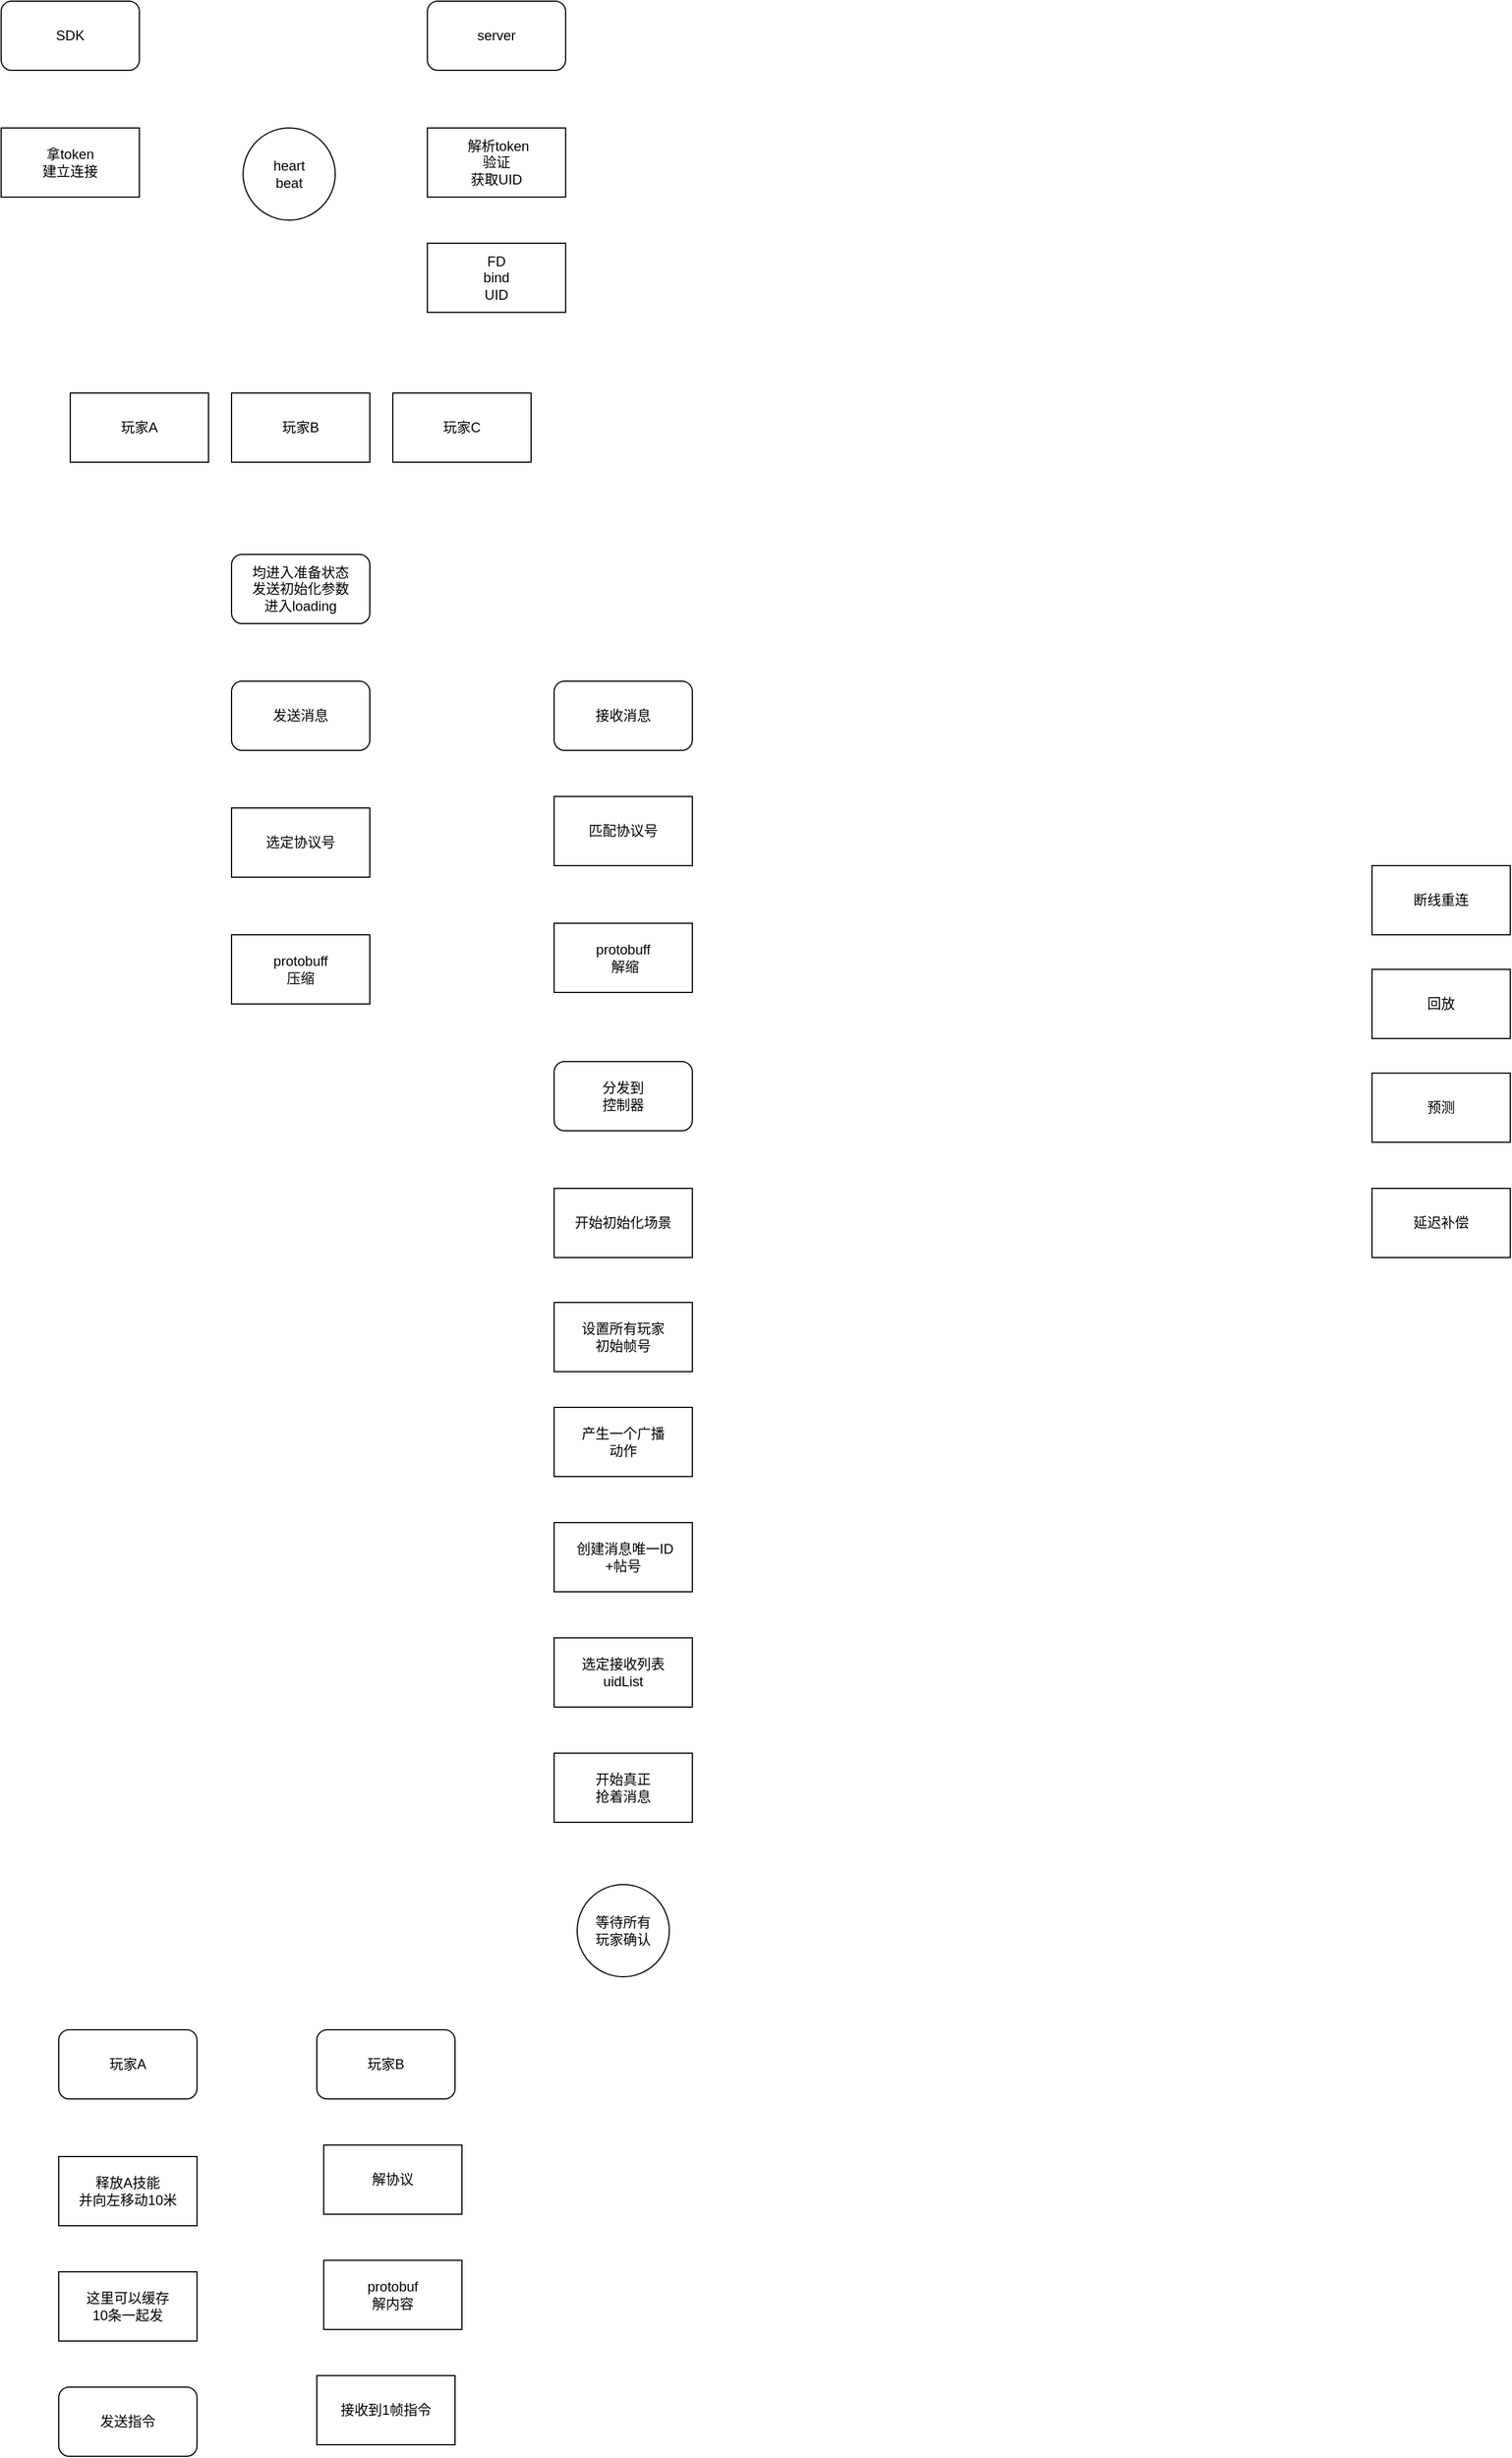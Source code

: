 <mxfile version="14.4.8" type="github">
  <diagram id="cTCjcHN-rwVxs7hEuexl" name="Page-1">
    <mxGraphModel dx="1426" dy="704" grid="1" gridSize="10" guides="1" tooltips="1" connect="1" arrows="1" fold="1" page="1" pageScale="1" pageWidth="827" pageHeight="1169" math="0" shadow="0">
      <root>
        <mxCell id="0" />
        <mxCell id="1" parent="0" />
        <mxCell id="lB1xqUMFaD_04WnO8Ldx-1" value="SDK" style="rounded=1;whiteSpace=wrap;html=1;" vertex="1" parent="1">
          <mxGeometry x="20" y="40" width="120" height="60" as="geometry" />
        </mxCell>
        <mxCell id="lB1xqUMFaD_04WnO8Ldx-2" value="拿token&lt;br&gt;建立连接" style="rounded=0;whiteSpace=wrap;html=1;" vertex="1" parent="1">
          <mxGeometry x="20" y="150" width="120" height="60" as="geometry" />
        </mxCell>
        <mxCell id="lB1xqUMFaD_04WnO8Ldx-3" value="server" style="rounded=1;whiteSpace=wrap;html=1;" vertex="1" parent="1">
          <mxGeometry x="390" y="40" width="120" height="60" as="geometry" />
        </mxCell>
        <mxCell id="lB1xqUMFaD_04WnO8Ldx-4" value="&amp;nbsp;解析token&lt;br&gt;验证&lt;br&gt;获取UID" style="rounded=0;whiteSpace=wrap;html=1;" vertex="1" parent="1">
          <mxGeometry x="390" y="150" width="120" height="60" as="geometry" />
        </mxCell>
        <mxCell id="lB1xqUMFaD_04WnO8Ldx-5" value="FD&lt;br&gt;bind&lt;br&gt;UID" style="rounded=0;whiteSpace=wrap;html=1;" vertex="1" parent="1">
          <mxGeometry x="390" y="250" width="120" height="60" as="geometry" />
        </mxCell>
        <mxCell id="lB1xqUMFaD_04WnO8Ldx-6" value="heart&lt;br&gt;beat" style="ellipse;whiteSpace=wrap;html=1;aspect=fixed;" vertex="1" parent="1">
          <mxGeometry x="230" y="150" width="80" height="80" as="geometry" />
        </mxCell>
        <mxCell id="lB1xqUMFaD_04WnO8Ldx-7" value="发送消息" style="rounded=1;whiteSpace=wrap;html=1;" vertex="1" parent="1">
          <mxGeometry x="220" y="630" width="120" height="60" as="geometry" />
        </mxCell>
        <mxCell id="lB1xqUMFaD_04WnO8Ldx-8" value="选定协议号" style="rounded=0;whiteSpace=wrap;html=1;" vertex="1" parent="1">
          <mxGeometry x="220" y="740" width="120" height="60" as="geometry" />
        </mxCell>
        <mxCell id="lB1xqUMFaD_04WnO8Ldx-9" value="protobuff&lt;br&gt;压缩" style="rounded=0;whiteSpace=wrap;html=1;" vertex="1" parent="1">
          <mxGeometry x="220" y="850" width="120" height="60" as="geometry" />
        </mxCell>
        <mxCell id="lB1xqUMFaD_04WnO8Ldx-10" value="接收消息" style="rounded=1;whiteSpace=wrap;html=1;" vertex="1" parent="1">
          <mxGeometry x="500" y="630" width="120" height="60" as="geometry" />
        </mxCell>
        <mxCell id="lB1xqUMFaD_04WnO8Ldx-11" value="匹配协议号" style="rounded=0;whiteSpace=wrap;html=1;" vertex="1" parent="1">
          <mxGeometry x="500" y="730" width="120" height="60" as="geometry" />
        </mxCell>
        <mxCell id="lB1xqUMFaD_04WnO8Ldx-12" value="protobuff&lt;br&gt;&amp;nbsp;解缩" style="rounded=0;whiteSpace=wrap;html=1;" vertex="1" parent="1">
          <mxGeometry x="500" y="840" width="120" height="60" as="geometry" />
        </mxCell>
        <mxCell id="lB1xqUMFaD_04WnO8Ldx-13" value="分发到&lt;br&gt;控制器" style="rounded=1;whiteSpace=wrap;html=1;" vertex="1" parent="1">
          <mxGeometry x="500" y="960" width="120" height="60" as="geometry" />
        </mxCell>
        <mxCell id="lB1xqUMFaD_04WnO8Ldx-14" value="产生一个广播&lt;br&gt;动作" style="rounded=0;whiteSpace=wrap;html=1;" vertex="1" parent="1">
          <mxGeometry x="500" y="1260" width="120" height="60" as="geometry" />
        </mxCell>
        <mxCell id="lB1xqUMFaD_04WnO8Ldx-15" value="选定接收列表&lt;br&gt;uidList" style="rounded=0;whiteSpace=wrap;html=1;" vertex="1" parent="1">
          <mxGeometry x="500" y="1460" width="120" height="60" as="geometry" />
        </mxCell>
        <mxCell id="lB1xqUMFaD_04WnO8Ldx-16" value="&amp;nbsp;创建消息唯一ID&lt;br&gt;+帖号" style="rounded=0;whiteSpace=wrap;html=1;" vertex="1" parent="1">
          <mxGeometry x="500" y="1360" width="120" height="60" as="geometry" />
        </mxCell>
        <mxCell id="lB1xqUMFaD_04WnO8Ldx-17" value="断线重连" style="rounded=0;whiteSpace=wrap;html=1;" vertex="1" parent="1">
          <mxGeometry x="1210" y="790" width="120" height="60" as="geometry" />
        </mxCell>
        <mxCell id="lB1xqUMFaD_04WnO8Ldx-18" value="回放" style="rounded=0;whiteSpace=wrap;html=1;" vertex="1" parent="1">
          <mxGeometry x="1210" y="880" width="120" height="60" as="geometry" />
        </mxCell>
        <mxCell id="lB1xqUMFaD_04WnO8Ldx-19" value="预测" style="rounded=0;whiteSpace=wrap;html=1;" vertex="1" parent="1">
          <mxGeometry x="1210" y="970" width="120" height="60" as="geometry" />
        </mxCell>
        <mxCell id="lB1xqUMFaD_04WnO8Ldx-20" value="玩家A" style="rounded=0;whiteSpace=wrap;html=1;" vertex="1" parent="1">
          <mxGeometry x="80" y="380" width="120" height="60" as="geometry" />
        </mxCell>
        <mxCell id="lB1xqUMFaD_04WnO8Ldx-21" value="玩家B" style="rounded=0;whiteSpace=wrap;html=1;" vertex="1" parent="1">
          <mxGeometry x="220" y="380" width="120" height="60" as="geometry" />
        </mxCell>
        <mxCell id="lB1xqUMFaD_04WnO8Ldx-22" value="玩家C" style="rounded=0;whiteSpace=wrap;html=1;" vertex="1" parent="1">
          <mxGeometry x="360" y="380" width="120" height="60" as="geometry" />
        </mxCell>
        <mxCell id="lB1xqUMFaD_04WnO8Ldx-23" value="均进入准备状态&lt;br&gt;发送初始化参数&lt;br&gt;进入loading" style="rounded=1;whiteSpace=wrap;html=1;" vertex="1" parent="1">
          <mxGeometry x="220" y="520" width="120" height="60" as="geometry" />
        </mxCell>
        <mxCell id="lB1xqUMFaD_04WnO8Ldx-24" value="开始初始化场景" style="rounded=0;whiteSpace=wrap;html=1;" vertex="1" parent="1">
          <mxGeometry x="500" y="1070" width="120" height="60" as="geometry" />
        </mxCell>
        <mxCell id="lB1xqUMFaD_04WnO8Ldx-25" value="设置所有玩家&lt;br&gt;初始帧号" style="rounded=0;whiteSpace=wrap;html=1;" vertex="1" parent="1">
          <mxGeometry x="500" y="1169" width="120" height="60" as="geometry" />
        </mxCell>
        <mxCell id="lB1xqUMFaD_04WnO8Ldx-26" value="等待所有&lt;br&gt;玩家确认" style="ellipse;whiteSpace=wrap;html=1;aspect=fixed;" vertex="1" parent="1">
          <mxGeometry x="520" y="1674" width="80" height="80" as="geometry" />
        </mxCell>
        <mxCell id="lB1xqUMFaD_04WnO8Ldx-27" value="开始真正&lt;br&gt;抢着消息" style="rounded=0;whiteSpace=wrap;html=1;" vertex="1" parent="1">
          <mxGeometry x="500" y="1560" width="120" height="60" as="geometry" />
        </mxCell>
        <mxCell id="lB1xqUMFaD_04WnO8Ldx-28" value="玩家A" style="rounded=1;whiteSpace=wrap;html=1;" vertex="1" parent="1">
          <mxGeometry x="70" y="1800" width="120" height="60" as="geometry" />
        </mxCell>
        <mxCell id="lB1xqUMFaD_04WnO8Ldx-29" value="释放A技能&lt;br&gt;并向左移动10米" style="rounded=0;whiteSpace=wrap;html=1;" vertex="1" parent="1">
          <mxGeometry x="70" y="1910" width="120" height="60" as="geometry" />
        </mxCell>
        <mxCell id="lB1xqUMFaD_04WnO8Ldx-30" value="延迟补偿" style="rounded=0;whiteSpace=wrap;html=1;" vertex="1" parent="1">
          <mxGeometry x="1210" y="1070" width="120" height="60" as="geometry" />
        </mxCell>
        <mxCell id="lB1xqUMFaD_04WnO8Ldx-32" value="发送指令" style="rounded=1;whiteSpace=wrap;html=1;" vertex="1" parent="1">
          <mxGeometry x="70" y="2110" width="120" height="60" as="geometry" />
        </mxCell>
        <mxCell id="lB1xqUMFaD_04WnO8Ldx-33" value="这里可以缓存&lt;br&gt;10条一起发" style="rounded=0;whiteSpace=wrap;html=1;" vertex="1" parent="1">
          <mxGeometry x="70" y="2010" width="120" height="60" as="geometry" />
        </mxCell>
        <mxCell id="lB1xqUMFaD_04WnO8Ldx-34" value="玩家B" style="rounded=1;whiteSpace=wrap;html=1;" vertex="1" parent="1">
          <mxGeometry x="294" y="1800" width="120" height="60" as="geometry" />
        </mxCell>
        <mxCell id="lB1xqUMFaD_04WnO8Ldx-35" value="接收到1帧指令" style="rounded=0;whiteSpace=wrap;html=1;" vertex="1" parent="1">
          <mxGeometry x="294" y="2100" width="120" height="60" as="geometry" />
        </mxCell>
        <mxCell id="lB1xqUMFaD_04WnO8Ldx-36" value="解协议" style="rounded=0;whiteSpace=wrap;html=1;" vertex="1" parent="1">
          <mxGeometry x="300" y="1900" width="120" height="60" as="geometry" />
        </mxCell>
        <mxCell id="lB1xqUMFaD_04WnO8Ldx-37" value="protobuf&lt;br&gt;解内容" style="rounded=0;whiteSpace=wrap;html=1;" vertex="1" parent="1">
          <mxGeometry x="300" y="2000" width="120" height="60" as="geometry" />
        </mxCell>
      </root>
    </mxGraphModel>
  </diagram>
</mxfile>
